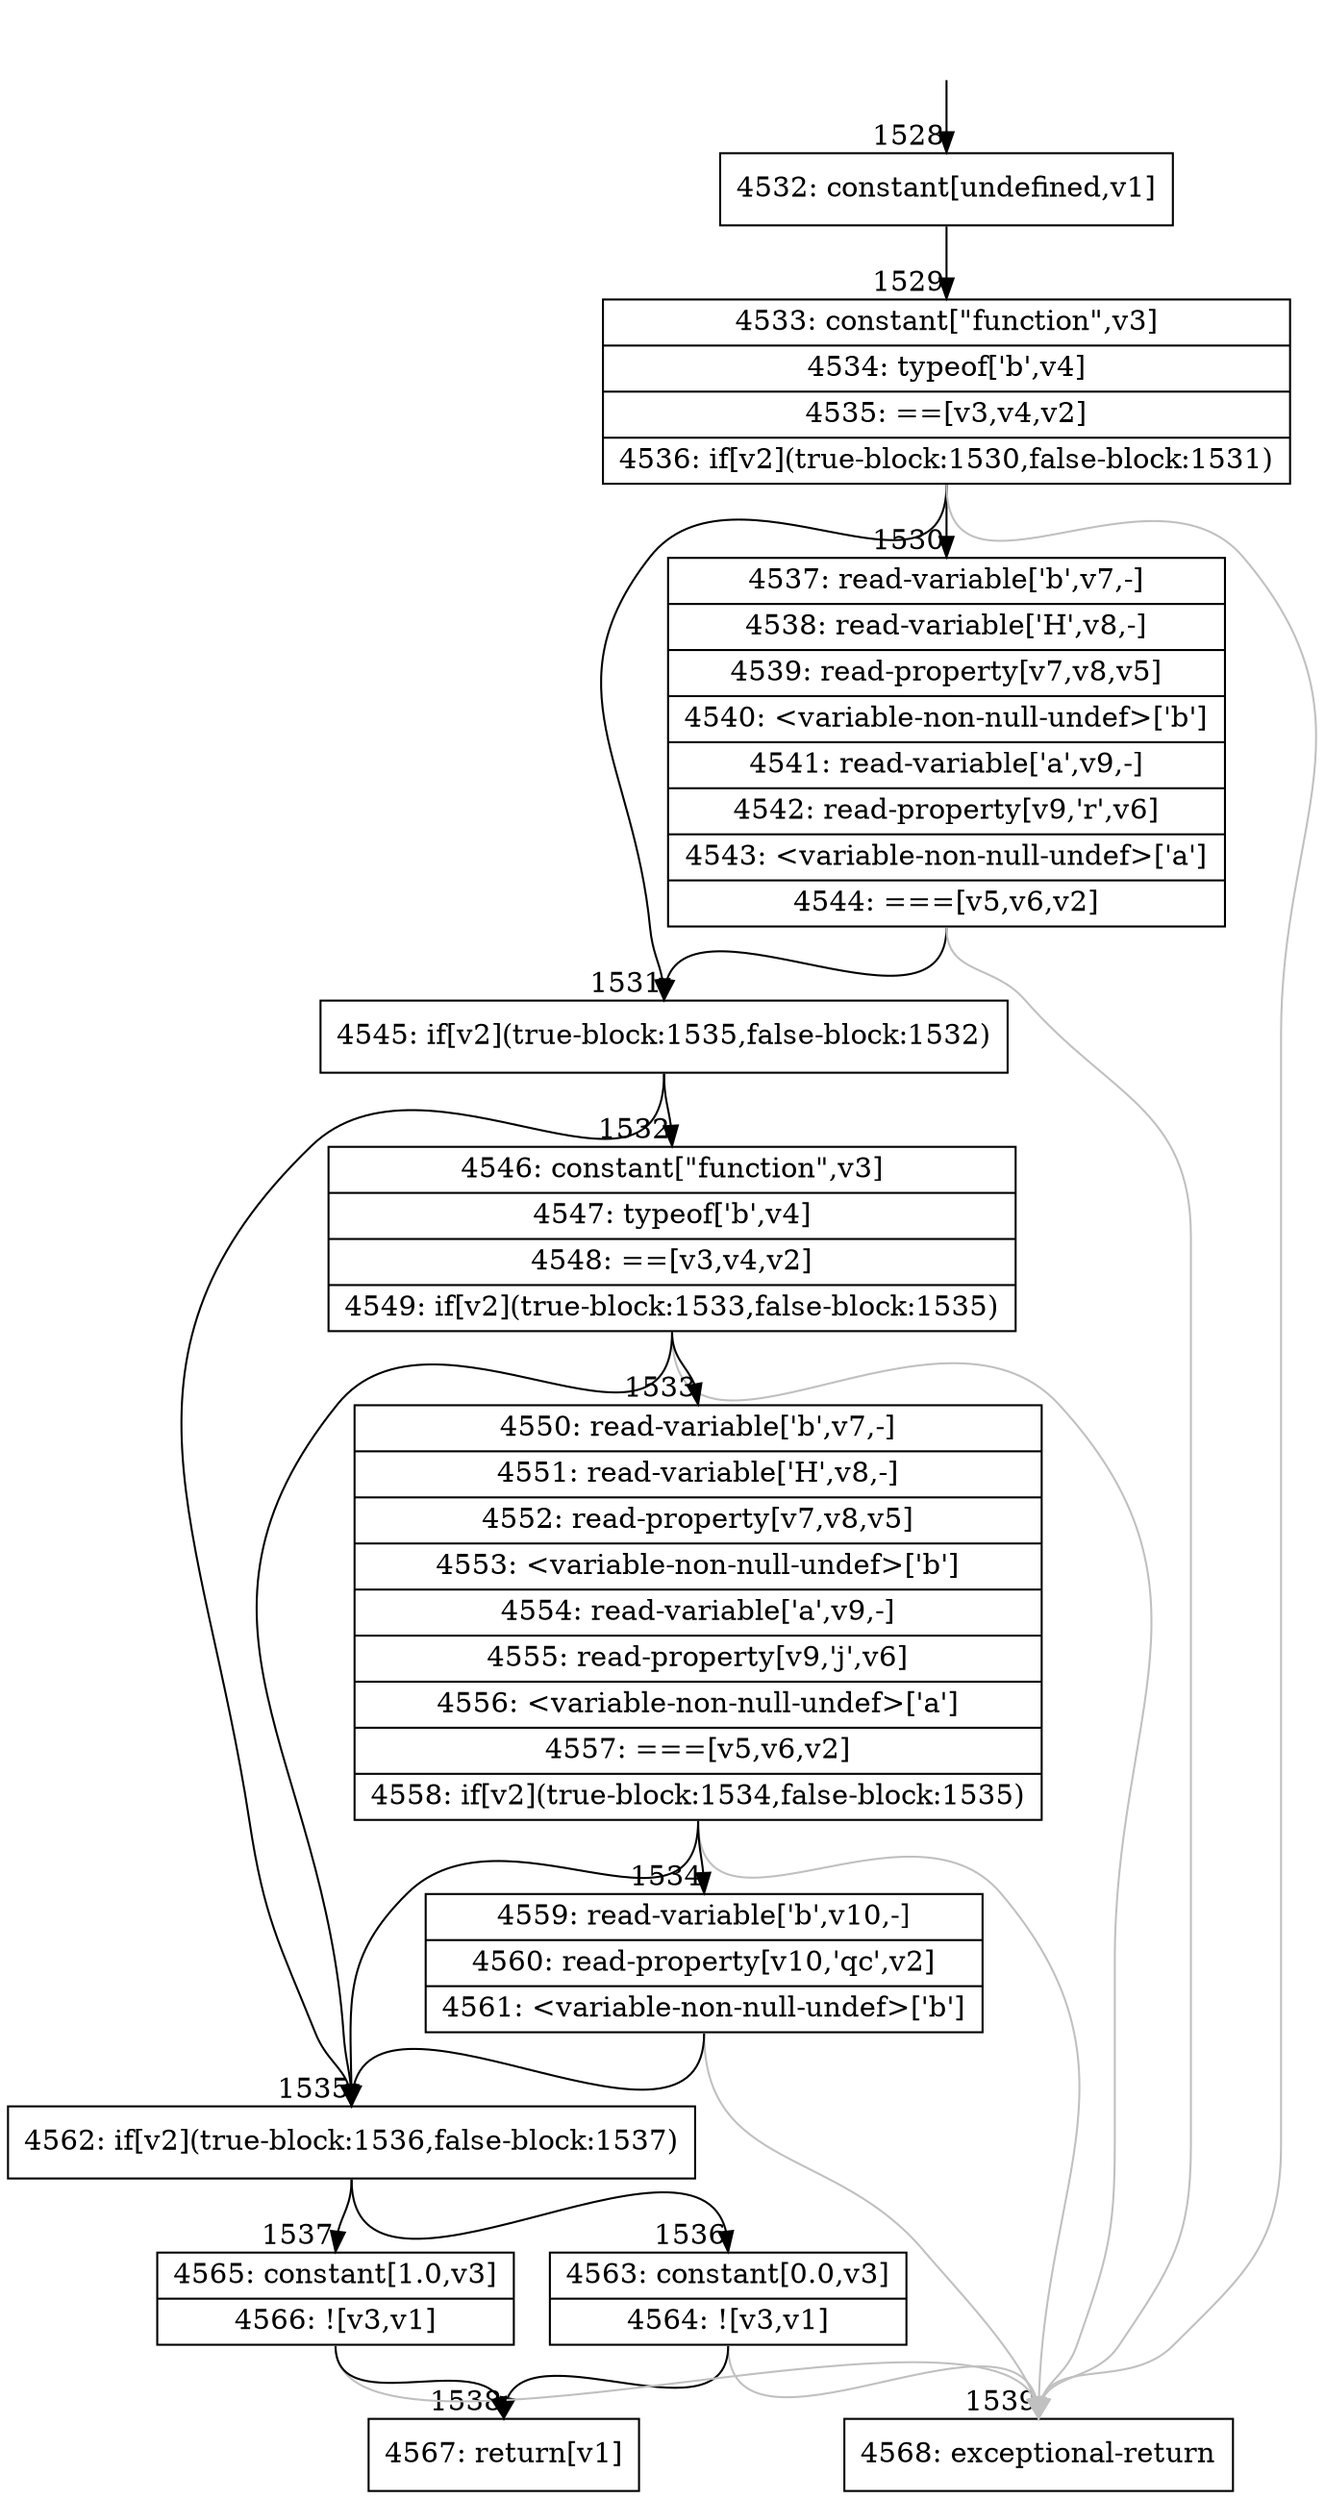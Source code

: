 digraph {
rankdir="TD"
BB_entry136[shape=none,label=""];
BB_entry136 -> BB1528 [tailport=s, headport=n, headlabel="    1528"]
BB1528 [shape=record label="{4532: constant[undefined,v1]}" ] 
BB1528 -> BB1529 [tailport=s, headport=n, headlabel="      1529"]
BB1529 [shape=record label="{4533: constant[\"function\",v3]|4534: typeof['b',v4]|4535: ==[v3,v4,v2]|4536: if[v2](true-block:1530,false-block:1531)}" ] 
BB1529 -> BB1531 [tailport=s, headport=n, headlabel="      1531"]
BB1529 -> BB1530 [tailport=s, headport=n, headlabel="      1530"]
BB1529 -> BB1539 [tailport=s, headport=n, color=gray, headlabel="      1539"]
BB1530 [shape=record label="{4537: read-variable['b',v7,-]|4538: read-variable['H',v8,-]|4539: read-property[v7,v8,v5]|4540: \<variable-non-null-undef\>['b']|4541: read-variable['a',v9,-]|4542: read-property[v9,'r',v6]|4543: \<variable-non-null-undef\>['a']|4544: ===[v5,v6,v2]}" ] 
BB1530 -> BB1531 [tailport=s, headport=n]
BB1530 -> BB1539 [tailport=s, headport=n, color=gray]
BB1531 [shape=record label="{4545: if[v2](true-block:1535,false-block:1532)}" ] 
BB1531 -> BB1535 [tailport=s, headport=n, headlabel="      1535"]
BB1531 -> BB1532 [tailport=s, headport=n, headlabel="      1532"]
BB1532 [shape=record label="{4546: constant[\"function\",v3]|4547: typeof['b',v4]|4548: ==[v3,v4,v2]|4549: if[v2](true-block:1533,false-block:1535)}" ] 
BB1532 -> BB1535 [tailport=s, headport=n]
BB1532 -> BB1533 [tailport=s, headport=n, headlabel="      1533"]
BB1532 -> BB1539 [tailport=s, headport=n, color=gray]
BB1533 [shape=record label="{4550: read-variable['b',v7,-]|4551: read-variable['H',v8,-]|4552: read-property[v7,v8,v5]|4553: \<variable-non-null-undef\>['b']|4554: read-variable['a',v9,-]|4555: read-property[v9,'j',v6]|4556: \<variable-non-null-undef\>['a']|4557: ===[v5,v6,v2]|4558: if[v2](true-block:1534,false-block:1535)}" ] 
BB1533 -> BB1535 [tailport=s, headport=n]
BB1533 -> BB1534 [tailport=s, headport=n, headlabel="      1534"]
BB1533 -> BB1539 [tailport=s, headport=n, color=gray]
BB1534 [shape=record label="{4559: read-variable['b',v10,-]|4560: read-property[v10,'qc',v2]|4561: \<variable-non-null-undef\>['b']}" ] 
BB1534 -> BB1535 [tailport=s, headport=n]
BB1534 -> BB1539 [tailport=s, headport=n, color=gray]
BB1535 [shape=record label="{4562: if[v2](true-block:1536,false-block:1537)}" ] 
BB1535 -> BB1536 [tailport=s, headport=n, headlabel="      1536"]
BB1535 -> BB1537 [tailport=s, headport=n, headlabel="      1537"]
BB1536 [shape=record label="{4563: constant[0.0,v3]|4564: ![v3,v1]}" ] 
BB1536 -> BB1538 [tailport=s, headport=n, headlabel="      1538"]
BB1536 -> BB1539 [tailport=s, headport=n, color=gray]
BB1537 [shape=record label="{4565: constant[1.0,v3]|4566: ![v3,v1]}" ] 
BB1537 -> BB1538 [tailport=s, headport=n]
BB1537 -> BB1539 [tailport=s, headport=n, color=gray]
BB1538 [shape=record label="{4567: return[v1]}" ] 
BB1539 [shape=record label="{4568: exceptional-return}" ] 
}
